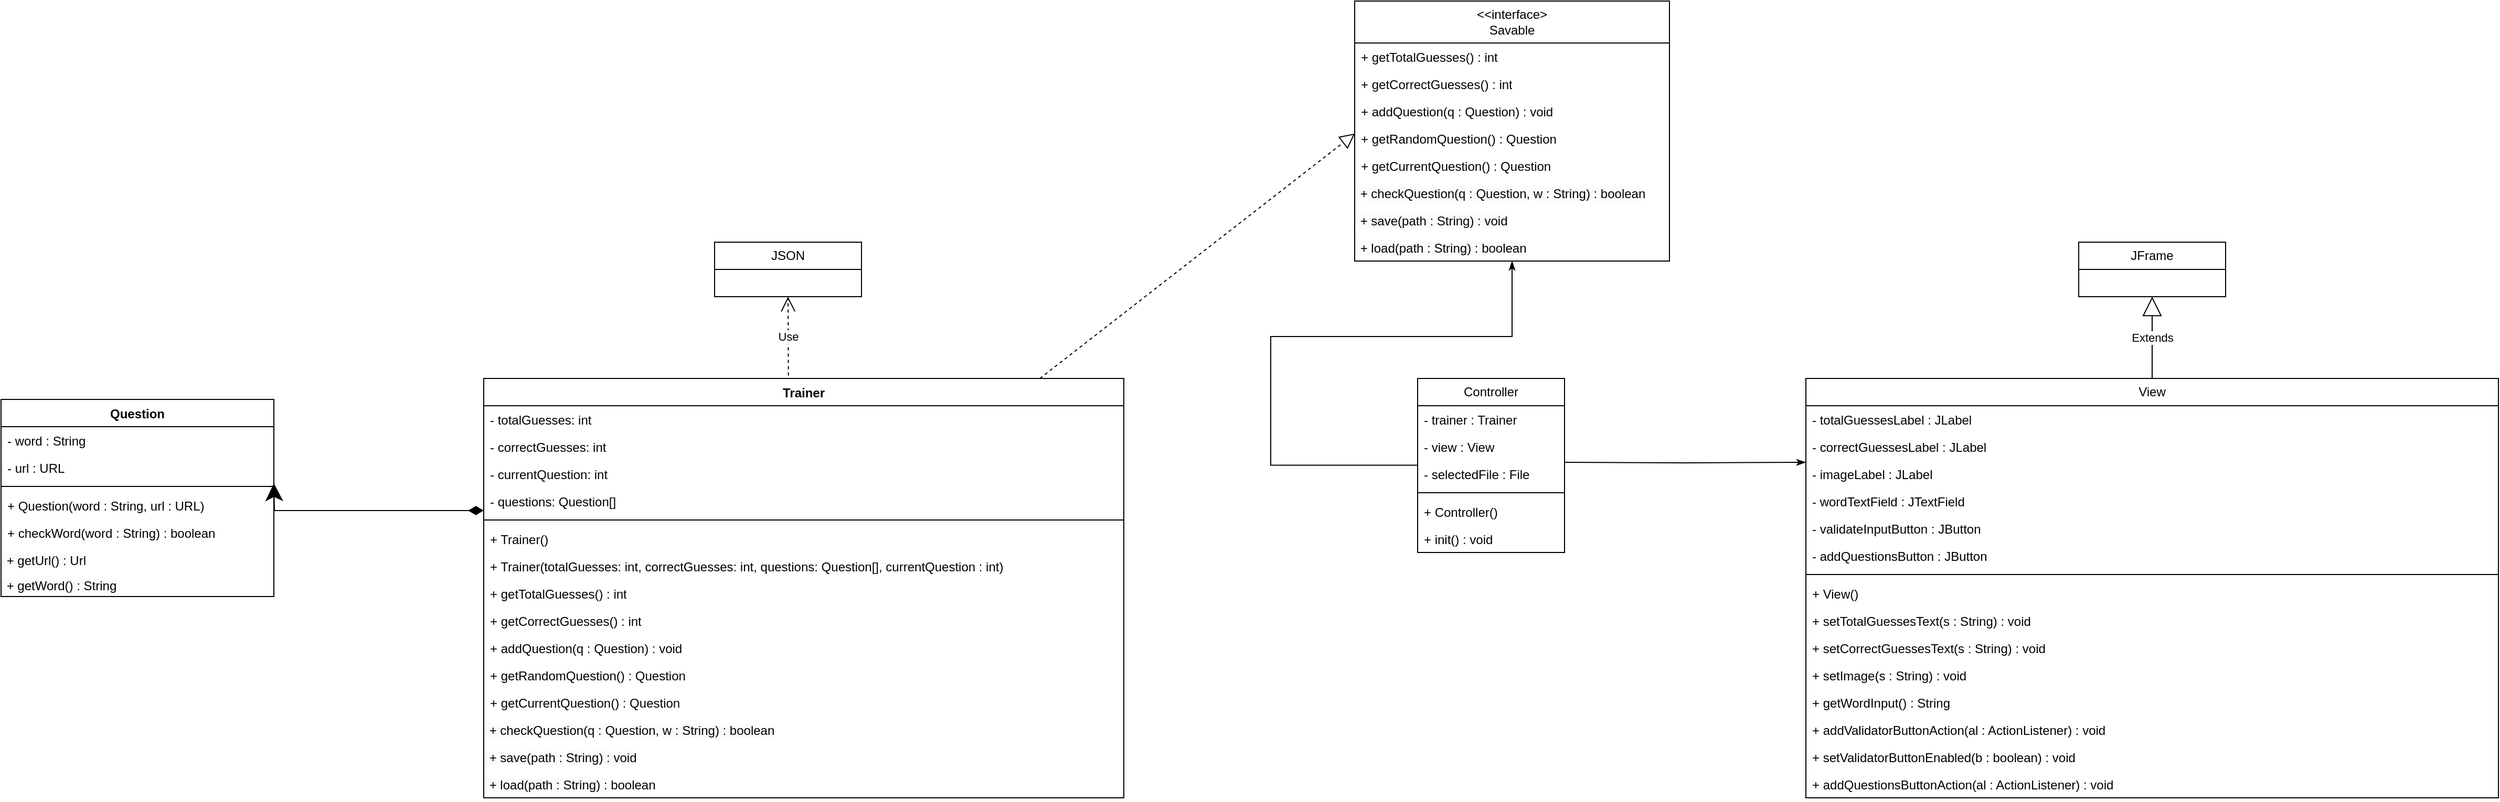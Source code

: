 <mxfile version="24.8.4">
  <diagram name="Page-1" id="Wv7z0jOXY4AHrHASjqtF">
    <mxGraphModel dx="513" dy="1382" grid="1" gridSize="10" guides="1" tooltips="1" connect="1" arrows="1" fold="1" page="1" pageScale="1" pageWidth="850" pageHeight="1100" math="0" shadow="0">
      <root>
        <mxCell id="0" />
        <mxCell id="1" parent="0" />
        <mxCell id="CK-Bx5nssYBj-pWoCNUZ-1" value="Question" style="swimlane;fontStyle=1;align=center;verticalAlign=top;childLayout=stackLayout;horizontal=1;startSize=26;horizontalStack=0;resizeParent=1;resizeParentMax=0;resizeLast=0;collapsible=1;marginBottom=0;whiteSpace=wrap;html=1;" parent="1" vertex="1">
          <mxGeometry x="50" y="170" width="260" height="188" as="geometry" />
        </mxCell>
        <mxCell id="CK-Bx5nssYBj-pWoCNUZ-2" value="- word : String" style="text;strokeColor=none;fillColor=none;align=left;verticalAlign=top;spacingLeft=4;spacingRight=4;overflow=hidden;rotatable=0;points=[[0,0.5],[1,0.5]];portConstraint=eastwest;whiteSpace=wrap;html=1;" parent="CK-Bx5nssYBj-pWoCNUZ-1" vertex="1">
          <mxGeometry y="26" width="260" height="26" as="geometry" />
        </mxCell>
        <mxCell id="CK-Bx5nssYBj-pWoCNUZ-6" value="- url : URL" style="text;strokeColor=none;fillColor=none;align=left;verticalAlign=top;spacingLeft=4;spacingRight=4;overflow=hidden;rotatable=0;points=[[0,0.5],[1,0.5]];portConstraint=eastwest;whiteSpace=wrap;html=1;" parent="CK-Bx5nssYBj-pWoCNUZ-1" vertex="1">
          <mxGeometry y="52" width="260" height="26" as="geometry" />
        </mxCell>
        <mxCell id="CK-Bx5nssYBj-pWoCNUZ-3" value="" style="line;strokeWidth=1;fillColor=none;align=left;verticalAlign=middle;spacingTop=-1;spacingLeft=3;spacingRight=3;rotatable=0;labelPosition=right;points=[];portConstraint=eastwest;strokeColor=inherit;" parent="CK-Bx5nssYBj-pWoCNUZ-1" vertex="1">
          <mxGeometry y="78" width="260" height="10" as="geometry" />
        </mxCell>
        <mxCell id="CK-Bx5nssYBj-pWoCNUZ-4" value="+ Question(word : String, url : URL)" style="text;strokeColor=none;fillColor=none;align=left;verticalAlign=top;spacingLeft=4;spacingRight=4;overflow=hidden;rotatable=0;points=[[0,0.5],[1,0.5]];portConstraint=eastwest;whiteSpace=wrap;html=1;" parent="CK-Bx5nssYBj-pWoCNUZ-1" vertex="1">
          <mxGeometry y="88" width="260" height="26" as="geometry" />
        </mxCell>
        <mxCell id="CK-Bx5nssYBj-pWoCNUZ-8" value="+ checkWord(word : String) : boolean" style="text;strokeColor=none;fillColor=none;align=left;verticalAlign=top;spacingLeft=4;spacingRight=4;overflow=hidden;rotatable=0;points=[[0,0.5],[1,0.5]];portConstraint=eastwest;whiteSpace=wrap;html=1;" parent="CK-Bx5nssYBj-pWoCNUZ-1" vertex="1">
          <mxGeometry y="114" width="260" height="26" as="geometry" />
        </mxCell>
        <mxCell id="CK-Bx5nssYBj-pWoCNUZ-9" value="&lt;span style=&quot;color: rgb(0, 0, 0); font-family: Helvetica; font-size: 12px; font-style: normal; font-variant-ligatures: normal; font-variant-caps: normal; font-weight: 400; letter-spacing: normal; orphans: 2; text-align: left; text-indent: 0px; text-transform: none; widows: 2; word-spacing: 0px; -webkit-text-stroke-width: 0px; white-space: normal; background-color: rgb(251, 251, 251); text-decoration-thickness: initial; text-decoration-style: initial; text-decoration-color: initial; display: inline !important; float: none;&quot;&gt;&amp;nbsp;+ getUrl() : Url&lt;/span&gt;" style="text;whiteSpace=wrap;html=1;" parent="CK-Bx5nssYBj-pWoCNUZ-1" vertex="1">
          <mxGeometry y="140" width="260" height="24" as="geometry" />
        </mxCell>
        <mxCell id="CK-Bx5nssYBj-pWoCNUZ-70" value="&lt;span style=&quot;color: rgb(0, 0, 0); font-family: Helvetica; font-size: 12px; font-style: normal; font-variant-ligatures: normal; font-variant-caps: normal; font-weight: 400; letter-spacing: normal; orphans: 2; text-align: left; text-indent: 0px; text-transform: none; widows: 2; word-spacing: 0px; -webkit-text-stroke-width: 0px; white-space: normal; background-color: rgb(251, 251, 251); text-decoration-thickness: initial; text-decoration-style: initial; text-decoration-color: initial; display: inline !important; float: none;&quot;&gt;&amp;nbsp;+ getWord() : String&lt;/span&gt;" style="text;whiteSpace=wrap;html=1;" parent="CK-Bx5nssYBj-pWoCNUZ-1" vertex="1">
          <mxGeometry y="164" width="260" height="24" as="geometry" />
        </mxCell>
        <mxCell id="CK-Bx5nssYBj-pWoCNUZ-15" value="Trainer" style="swimlane;fontStyle=1;align=center;verticalAlign=top;childLayout=stackLayout;horizontal=1;startSize=26;horizontalStack=0;resizeParent=1;resizeParentMax=0;resizeLast=0;collapsible=1;marginBottom=0;whiteSpace=wrap;html=1;" parent="1" vertex="1">
          <mxGeometry x="510" y="150" width="610" height="400" as="geometry" />
        </mxCell>
        <mxCell id="xOL52HfDDISdz9Cf8w7N-10" value="" style="endArrow=block;dashed=1;endFill=0;endSize=12;html=1;rounded=0;entryX=0.001;entryY=0.321;entryDx=0;entryDy=0;entryPerimeter=0;" edge="1" parent="CK-Bx5nssYBj-pWoCNUZ-15" target="xOL52HfDDISdz9Cf8w7N-5">
          <mxGeometry width="160" relative="1" as="geometry">
            <mxPoint x="530" as="sourcePoint" />
            <mxPoint x="690" as="targetPoint" />
          </mxGeometry>
        </mxCell>
        <mxCell id="CK-Bx5nssYBj-pWoCNUZ-16" value="- totalGuesses: int" style="text;strokeColor=none;fillColor=none;align=left;verticalAlign=top;spacingLeft=4;spacingRight=4;overflow=hidden;rotatable=0;points=[[0,0.5],[1,0.5]];portConstraint=eastwest;whiteSpace=wrap;html=1;" parent="CK-Bx5nssYBj-pWoCNUZ-15" vertex="1">
          <mxGeometry y="26" width="610" height="26" as="geometry" />
        </mxCell>
        <mxCell id="CK-Bx5nssYBj-pWoCNUZ-17" value="- correctGuesses: int" style="text;strokeColor=none;fillColor=none;align=left;verticalAlign=top;spacingLeft=4;spacingRight=4;overflow=hidden;rotatable=0;points=[[0,0.5],[1,0.5]];portConstraint=eastwest;whiteSpace=wrap;html=1;" parent="CK-Bx5nssYBj-pWoCNUZ-15" vertex="1">
          <mxGeometry y="52" width="610" height="26" as="geometry" />
        </mxCell>
        <mxCell id="CK-Bx5nssYBj-pWoCNUZ-33" value="- currentQuestion: int" style="text;strokeColor=none;fillColor=none;align=left;verticalAlign=top;spacingLeft=4;spacingRight=4;overflow=hidden;rotatable=0;points=[[0,0.5],[1,0.5]];portConstraint=eastwest;whiteSpace=wrap;html=1;" parent="CK-Bx5nssYBj-pWoCNUZ-15" vertex="1">
          <mxGeometry y="78" width="610" height="26" as="geometry" />
        </mxCell>
        <mxCell id="CK-Bx5nssYBj-pWoCNUZ-23" value="- questions: Question[]" style="text;strokeColor=none;fillColor=none;align=left;verticalAlign=top;spacingLeft=4;spacingRight=4;overflow=hidden;rotatable=0;points=[[0,0.5],[1,0.5]];portConstraint=eastwest;whiteSpace=wrap;html=1;" parent="CK-Bx5nssYBj-pWoCNUZ-15" vertex="1">
          <mxGeometry y="104" width="610" height="26" as="geometry" />
        </mxCell>
        <mxCell id="CK-Bx5nssYBj-pWoCNUZ-18" value="" style="line;strokeWidth=1;fillColor=none;align=left;verticalAlign=middle;spacingTop=-1;spacingLeft=3;spacingRight=3;rotatable=0;labelPosition=right;points=[];portConstraint=eastwest;strokeColor=inherit;" parent="CK-Bx5nssYBj-pWoCNUZ-15" vertex="1">
          <mxGeometry y="130" width="610" height="10" as="geometry" />
        </mxCell>
        <mxCell id="CK-Bx5nssYBj-pWoCNUZ-19" value="+ Trainer()" style="text;strokeColor=none;fillColor=none;align=left;verticalAlign=top;spacingLeft=4;spacingRight=4;overflow=hidden;rotatable=0;points=[[0,0.5],[1,0.5]];portConstraint=eastwest;whiteSpace=wrap;html=1;" parent="CK-Bx5nssYBj-pWoCNUZ-15" vertex="1">
          <mxGeometry y="140" width="610" height="26" as="geometry" />
        </mxCell>
        <mxCell id="CK-Bx5nssYBj-pWoCNUZ-40" value="+ Trainer(totalGuesses: int, correctGuesses: int, questions: Question[], currentQuestion : int)" style="text;strokeColor=none;fillColor=none;align=left;verticalAlign=top;spacingLeft=4;spacingRight=4;overflow=hidden;rotatable=0;points=[[0,0.5],[1,0.5]];portConstraint=eastwest;whiteSpace=wrap;html=1;" parent="CK-Bx5nssYBj-pWoCNUZ-15" vertex="1">
          <mxGeometry y="166" width="610" height="26" as="geometry" />
        </mxCell>
        <mxCell id="CK-Bx5nssYBj-pWoCNUZ-26" value="+ getTotalGuesses() : int" style="text;strokeColor=none;fillColor=none;align=left;verticalAlign=top;spacingLeft=4;spacingRight=4;overflow=hidden;rotatable=0;points=[[0,0.5],[1,0.5]];portConstraint=eastwest;whiteSpace=wrap;html=1;" parent="CK-Bx5nssYBj-pWoCNUZ-15" vertex="1">
          <mxGeometry y="192" width="610" height="26" as="geometry" />
        </mxCell>
        <mxCell id="CK-Bx5nssYBj-pWoCNUZ-27" value="+ getCorrectGuesses() : int" style="text;strokeColor=none;fillColor=none;align=left;verticalAlign=top;spacingLeft=4;spacingRight=4;overflow=hidden;rotatable=0;points=[[0,0.5],[1,0.5]];portConstraint=eastwest;whiteSpace=wrap;html=1;" parent="CK-Bx5nssYBj-pWoCNUZ-15" vertex="1">
          <mxGeometry y="218" width="610" height="26" as="geometry" />
        </mxCell>
        <mxCell id="CK-Bx5nssYBj-pWoCNUZ-20" value="+ addQuestion(q : Question) : void" style="text;strokeColor=none;fillColor=none;align=left;verticalAlign=top;spacingLeft=4;spacingRight=4;overflow=hidden;rotatable=0;points=[[0,0.5],[1,0.5]];portConstraint=eastwest;whiteSpace=wrap;html=1;" parent="CK-Bx5nssYBj-pWoCNUZ-15" vertex="1">
          <mxGeometry y="244" width="610" height="26" as="geometry" />
        </mxCell>
        <mxCell id="CK-Bx5nssYBj-pWoCNUZ-21" value="+ getRandomQuestion() : Question" style="text;strokeColor=none;fillColor=none;align=left;verticalAlign=top;spacingLeft=4;spacingRight=4;overflow=hidden;rotatable=0;points=[[0,0.5],[1,0.5]];portConstraint=eastwest;whiteSpace=wrap;html=1;" parent="CK-Bx5nssYBj-pWoCNUZ-15" vertex="1">
          <mxGeometry y="270" width="610" height="26" as="geometry" />
        </mxCell>
        <mxCell id="CK-Bx5nssYBj-pWoCNUZ-71" value="+ getCurrentQuestion() : Question" style="text;strokeColor=none;fillColor=none;align=left;verticalAlign=top;spacingLeft=4;spacingRight=4;overflow=hidden;rotatable=0;points=[[0,0.5],[1,0.5]];portConstraint=eastwest;whiteSpace=wrap;html=1;" parent="CK-Bx5nssYBj-pWoCNUZ-15" vertex="1">
          <mxGeometry y="296" width="610" height="26" as="geometry" />
        </mxCell>
        <mxCell id="CK-Bx5nssYBj-pWoCNUZ-22" value="&lt;span style=&quot;color: rgb(0, 0, 0); font-family: Helvetica; font-size: 12px; font-style: normal; font-variant-ligatures: normal; font-variant-caps: normal; font-weight: 400; letter-spacing: normal; orphans: 2; text-align: left; text-indent: 0px; text-transform: none; widows: 2; word-spacing: 0px; -webkit-text-stroke-width: 0px; white-space: normal; background-color: rgb(251, 251, 251); text-decoration-thickness: initial; text-decoration-style: initial; text-decoration-color: initial; display: inline !important; float: none;&quot;&gt;&amp;nbsp;+ checkQuestion(q : Question, w : String) : boolean&lt;/span&gt;" style="text;whiteSpace=wrap;html=1;" parent="CK-Bx5nssYBj-pWoCNUZ-15" vertex="1">
          <mxGeometry y="322" width="610" height="26" as="geometry" />
        </mxCell>
        <mxCell id="CK-Bx5nssYBj-pWoCNUZ-32" value="&lt;span style=&quot;color: rgb(0, 0, 0); font-family: Helvetica; font-size: 12px; font-style: normal; font-variant-ligatures: normal; font-variant-caps: normal; font-weight: 400; letter-spacing: normal; orphans: 2; text-align: left; text-indent: 0px; text-transform: none; widows: 2; word-spacing: 0px; -webkit-text-stroke-width: 0px; white-space: normal; background-color: rgb(251, 251, 251); text-decoration-thickness: initial; text-decoration-style: initial; text-decoration-color: initial; display: inline !important; float: none;&quot;&gt;&amp;nbsp;+ save(path : String) : void&lt;/span&gt;" style="text;whiteSpace=wrap;html=1;" parent="CK-Bx5nssYBj-pWoCNUZ-15" vertex="1">
          <mxGeometry y="348" width="610" height="26" as="geometry" />
        </mxCell>
        <mxCell id="CK-Bx5nssYBj-pWoCNUZ-39" value="&lt;span style=&quot;color: rgb(0, 0, 0); font-family: Helvetica; font-size: 12px; font-style: normal; font-variant-ligatures: normal; font-variant-caps: normal; font-weight: 400; letter-spacing: normal; orphans: 2; text-align: left; text-indent: 0px; text-transform: none; widows: 2; word-spacing: 0px; -webkit-text-stroke-width: 0px; white-space: normal; background-color: rgb(251, 251, 251); text-decoration-thickness: initial; text-decoration-style: initial; text-decoration-color: initial; display: inline !important; float: none;&quot;&gt;&amp;nbsp;+ load(path : String) :&amp;nbsp;&lt;/span&gt;boolean" style="text;whiteSpace=wrap;html=1;" parent="CK-Bx5nssYBj-pWoCNUZ-15" vertex="1">
          <mxGeometry y="374" width="610" height="26" as="geometry" />
        </mxCell>
        <mxCell id="CK-Bx5nssYBj-pWoCNUZ-31" value="" style="endArrow=diamondThin;html=1;endSize=12;startArrow=classic;startSize=14;startFill=1;edgeStyle=orthogonalEdgeStyle;align=left;verticalAlign=bottom;rounded=0;entryX=0;entryY=0.846;entryDx=0;entryDy=0;entryPerimeter=0;endFill=1;" parent="1" target="CK-Bx5nssYBj-pWoCNUZ-23" edge="1">
          <mxGeometry x="-1" y="3" relative="1" as="geometry">
            <mxPoint x="310" y="250" as="sourcePoint" />
            <mxPoint x="470" y="250" as="targetPoint" />
          </mxGeometry>
        </mxCell>
        <mxCell id="CK-Bx5nssYBj-pWoCNUZ-34" value="JSON" style="swimlane;fontStyle=0;childLayout=stackLayout;horizontal=1;startSize=26;fillColor=none;horizontalStack=0;resizeParent=1;resizeParentMax=0;resizeLast=0;collapsible=1;marginBottom=0;whiteSpace=wrap;html=1;" parent="1" vertex="1">
          <mxGeometry x="730" y="20" width="140" height="52" as="geometry" />
        </mxCell>
        <mxCell id="CK-Bx5nssYBj-pWoCNUZ-38" value="Use" style="endArrow=open;endSize=12;dashed=1;html=1;rounded=0;exitX=0.476;exitY=-0.007;exitDx=0;exitDy=0;exitPerimeter=0;entryX=0.5;entryY=1;entryDx=0;entryDy=0;" parent="1" source="CK-Bx5nssYBj-pWoCNUZ-15" target="CK-Bx5nssYBj-pWoCNUZ-34" edge="1">
          <mxGeometry width="160" relative="1" as="geometry">
            <mxPoint x="480" y="100" as="sourcePoint" />
            <mxPoint x="640" y="100" as="targetPoint" />
          </mxGeometry>
        </mxCell>
        <mxCell id="CK-Bx5nssYBj-pWoCNUZ-46" value="View" style="swimlane;fontStyle=0;childLayout=stackLayout;horizontal=1;startSize=26;fillColor=none;horizontalStack=0;resizeParent=1;resizeParentMax=0;resizeLast=0;collapsible=1;marginBottom=0;whiteSpace=wrap;html=1;" parent="1" vertex="1">
          <mxGeometry x="1770" y="150" width="660" height="400" as="geometry" />
        </mxCell>
        <mxCell id="CK-Bx5nssYBj-pWoCNUZ-47" value="- totalGuessesLabel : JLabel" style="text;strokeColor=none;fillColor=none;align=left;verticalAlign=top;spacingLeft=4;spacingRight=4;overflow=hidden;rotatable=0;points=[[0,0.5],[1,0.5]];portConstraint=eastwest;whiteSpace=wrap;html=1;" parent="CK-Bx5nssYBj-pWoCNUZ-46" vertex="1">
          <mxGeometry y="26" width="660" height="26" as="geometry" />
        </mxCell>
        <mxCell id="CK-Bx5nssYBj-pWoCNUZ-48" value="- correctGuessesLabel : JLabel" style="text;strokeColor=none;fillColor=none;align=left;verticalAlign=top;spacingLeft=4;spacingRight=4;overflow=hidden;rotatable=0;points=[[0,0.5],[1,0.5]];portConstraint=eastwest;whiteSpace=wrap;html=1;" parent="CK-Bx5nssYBj-pWoCNUZ-46" vertex="1">
          <mxGeometry y="52" width="660" height="26" as="geometry" />
        </mxCell>
        <mxCell id="CK-Bx5nssYBj-pWoCNUZ-49" value="- imageLabel : JLabel" style="text;strokeColor=none;fillColor=none;align=left;verticalAlign=top;spacingLeft=4;spacingRight=4;overflow=hidden;rotatable=0;points=[[0,0.5],[1,0.5]];portConstraint=eastwest;whiteSpace=wrap;html=1;" parent="CK-Bx5nssYBj-pWoCNUZ-46" vertex="1">
          <mxGeometry y="78" width="660" height="26" as="geometry" />
        </mxCell>
        <mxCell id="CK-Bx5nssYBj-pWoCNUZ-52" value="- wordTextField : JTextField" style="text;strokeColor=none;fillColor=none;align=left;verticalAlign=top;spacingLeft=4;spacingRight=4;overflow=hidden;rotatable=0;points=[[0,0.5],[1,0.5]];portConstraint=eastwest;whiteSpace=wrap;html=1;" parent="CK-Bx5nssYBj-pWoCNUZ-46" vertex="1">
          <mxGeometry y="104" width="660" height="26" as="geometry" />
        </mxCell>
        <mxCell id="CK-Bx5nssYBj-pWoCNUZ-58" value="- validateInputButton : JButton" style="text;strokeColor=none;fillColor=none;align=left;verticalAlign=top;spacingLeft=4;spacingRight=4;overflow=hidden;rotatable=0;points=[[0,0.5],[1,0.5]];portConstraint=eastwest;whiteSpace=wrap;html=1;" parent="CK-Bx5nssYBj-pWoCNUZ-46" vertex="1">
          <mxGeometry y="130" width="660" height="26" as="geometry" />
        </mxCell>
        <mxCell id="CK-Bx5nssYBj-pWoCNUZ-67" value="- addQuestionsButton : JButton" style="text;strokeColor=none;fillColor=none;align=left;verticalAlign=top;spacingLeft=4;spacingRight=4;overflow=hidden;rotatable=0;points=[[0,0.5],[1,0.5]];portConstraint=eastwest;whiteSpace=wrap;html=1;" parent="CK-Bx5nssYBj-pWoCNUZ-46" vertex="1">
          <mxGeometry y="156" width="660" height="26" as="geometry" />
        </mxCell>
        <mxCell id="CK-Bx5nssYBj-pWoCNUZ-60" value="" style="line;strokeWidth=1;fillColor=none;align=left;verticalAlign=middle;spacingTop=-1;spacingLeft=3;spacingRight=3;rotatable=0;labelPosition=right;points=[];portConstraint=eastwest;strokeColor=inherit;" parent="CK-Bx5nssYBj-pWoCNUZ-46" vertex="1">
          <mxGeometry y="182" width="660" height="10" as="geometry" />
        </mxCell>
        <mxCell id="CK-Bx5nssYBj-pWoCNUZ-61" value="+&amp;nbsp;&lt;span style=&quot;text-align: center;&quot;&gt;View&lt;/span&gt;()" style="text;strokeColor=none;fillColor=none;align=left;verticalAlign=top;spacingLeft=4;spacingRight=4;overflow=hidden;rotatable=0;points=[[0,0.5],[1,0.5]];portConstraint=eastwest;whiteSpace=wrap;html=1;" parent="CK-Bx5nssYBj-pWoCNUZ-46" vertex="1">
          <mxGeometry y="192" width="660" height="26" as="geometry" />
        </mxCell>
        <mxCell id="CK-Bx5nssYBj-pWoCNUZ-62" value="+ setTotalGuessesText(s : String) : void" style="text;strokeColor=none;fillColor=none;align=left;verticalAlign=top;spacingLeft=4;spacingRight=4;overflow=hidden;rotatable=0;points=[[0,0.5],[1,0.5]];portConstraint=eastwest;whiteSpace=wrap;html=1;" parent="CK-Bx5nssYBj-pWoCNUZ-46" vertex="1">
          <mxGeometry y="218" width="660" height="26" as="geometry" />
        </mxCell>
        <mxCell id="CK-Bx5nssYBj-pWoCNUZ-63" value="+ setCorrectGuessesText(s : String) : void" style="text;strokeColor=none;fillColor=none;align=left;verticalAlign=top;spacingLeft=4;spacingRight=4;overflow=hidden;rotatable=0;points=[[0,0.5],[1,0.5]];portConstraint=eastwest;whiteSpace=wrap;html=1;" parent="CK-Bx5nssYBj-pWoCNUZ-46" vertex="1">
          <mxGeometry y="244" width="660" height="26" as="geometry" />
        </mxCell>
        <mxCell id="CK-Bx5nssYBj-pWoCNUZ-64" value="+ setImage(s : String) : void" style="text;strokeColor=none;fillColor=none;align=left;verticalAlign=top;spacingLeft=4;spacingRight=4;overflow=hidden;rotatable=0;points=[[0,0.5],[1,0.5]];portConstraint=eastwest;whiteSpace=wrap;html=1;" parent="CK-Bx5nssYBj-pWoCNUZ-46" vertex="1">
          <mxGeometry y="270" width="660" height="26" as="geometry" />
        </mxCell>
        <mxCell id="CK-Bx5nssYBj-pWoCNUZ-65" value="+ getWordInput() : String" style="text;strokeColor=none;fillColor=none;align=left;verticalAlign=top;spacingLeft=4;spacingRight=4;overflow=hidden;rotatable=0;points=[[0,0.5],[1,0.5]];portConstraint=eastwest;whiteSpace=wrap;html=1;" parent="CK-Bx5nssYBj-pWoCNUZ-46" vertex="1">
          <mxGeometry y="296" width="660" height="26" as="geometry" />
        </mxCell>
        <mxCell id="CK-Bx5nssYBj-pWoCNUZ-66" value="+ addValidatorButtonAction(al : ActionListener) : void" style="text;strokeColor=none;fillColor=none;align=left;verticalAlign=top;spacingLeft=4;spacingRight=4;overflow=hidden;rotatable=0;points=[[0,0.5],[1,0.5]];portConstraint=eastwest;whiteSpace=wrap;html=1;" parent="CK-Bx5nssYBj-pWoCNUZ-46" vertex="1">
          <mxGeometry y="322" width="660" height="26" as="geometry" />
        </mxCell>
        <mxCell id="CK-Bx5nssYBj-pWoCNUZ-68" value="+ setValidatorButtonEnabled(b : boolean) : void" style="text;strokeColor=none;fillColor=none;align=left;verticalAlign=top;spacingLeft=4;spacingRight=4;overflow=hidden;rotatable=0;points=[[0,0.5],[1,0.5]];portConstraint=eastwest;whiteSpace=wrap;html=1;" parent="CK-Bx5nssYBj-pWoCNUZ-46" vertex="1">
          <mxGeometry y="348" width="660" height="26" as="geometry" />
        </mxCell>
        <mxCell id="CK-Bx5nssYBj-pWoCNUZ-69" value="+ addQuestionsButtonAction(al : ActionListener) : void" style="text;strokeColor=none;fillColor=none;align=left;verticalAlign=top;spacingLeft=4;spacingRight=4;overflow=hidden;rotatable=0;points=[[0,0.5],[1,0.5]];portConstraint=eastwest;whiteSpace=wrap;html=1;" parent="CK-Bx5nssYBj-pWoCNUZ-46" vertex="1">
          <mxGeometry y="374" width="660" height="26" as="geometry" />
        </mxCell>
        <mxCell id="CK-Bx5nssYBj-pWoCNUZ-50" value="JFrame" style="swimlane;fontStyle=0;childLayout=stackLayout;horizontal=1;startSize=26;fillColor=none;horizontalStack=0;resizeParent=1;resizeParentMax=0;resizeLast=0;collapsible=1;marginBottom=0;whiteSpace=wrap;html=1;" parent="1" vertex="1">
          <mxGeometry x="2030" y="20" width="140" height="52" as="geometry" />
        </mxCell>
        <mxCell id="CK-Bx5nssYBj-pWoCNUZ-51" value="Extends" style="endArrow=block;endSize=16;endFill=0;html=1;rounded=0;exitX=0.5;exitY=0;exitDx=0;exitDy=0;entryX=0.5;entryY=1;entryDx=0;entryDy=0;" parent="1" source="CK-Bx5nssYBj-pWoCNUZ-46" target="CK-Bx5nssYBj-pWoCNUZ-50" edge="1">
          <mxGeometry width="160" relative="1" as="geometry">
            <mxPoint x="2040" y="90" as="sourcePoint" />
            <mxPoint x="2200" y="90" as="targetPoint" />
          </mxGeometry>
        </mxCell>
        <mxCell id="CK-Bx5nssYBj-pWoCNUZ-72" value="Controller" style="swimlane;fontStyle=0;childLayout=stackLayout;horizontal=1;startSize=26;fillColor=none;horizontalStack=0;resizeParent=1;resizeParentMax=0;resizeLast=0;collapsible=1;marginBottom=0;whiteSpace=wrap;html=1;" parent="1" vertex="1">
          <mxGeometry x="1400" y="150" width="140" height="166" as="geometry" />
        </mxCell>
        <mxCell id="CK-Bx5nssYBj-pWoCNUZ-73" value="- trainer : Trainer" style="text;strokeColor=none;fillColor=none;align=left;verticalAlign=top;spacingLeft=4;spacingRight=4;overflow=hidden;rotatable=0;points=[[0,0.5],[1,0.5]];portConstraint=eastwest;whiteSpace=wrap;html=1;" parent="CK-Bx5nssYBj-pWoCNUZ-72" vertex="1">
          <mxGeometry y="26" width="140" height="26" as="geometry" />
        </mxCell>
        <mxCell id="CK-Bx5nssYBj-pWoCNUZ-74" value="- view : View" style="text;strokeColor=none;fillColor=none;align=left;verticalAlign=top;spacingLeft=4;spacingRight=4;overflow=hidden;rotatable=0;points=[[0,0.5],[1,0.5]];portConstraint=eastwest;whiteSpace=wrap;html=1;" parent="CK-Bx5nssYBj-pWoCNUZ-72" vertex="1">
          <mxGeometry y="52" width="140" height="26" as="geometry" />
        </mxCell>
        <mxCell id="CK-Bx5nssYBj-pWoCNUZ-75" value="- selectedFile : File" style="text;strokeColor=none;fillColor=none;align=left;verticalAlign=top;spacingLeft=4;spacingRight=4;overflow=hidden;rotatable=0;points=[[0,0.5],[1,0.5]];portConstraint=eastwest;whiteSpace=wrap;html=1;" parent="CK-Bx5nssYBj-pWoCNUZ-72" vertex="1">
          <mxGeometry y="78" width="140" height="26" as="geometry" />
        </mxCell>
        <mxCell id="CK-Bx5nssYBj-pWoCNUZ-76" value="" style="line;strokeWidth=1;fillColor=none;align=left;verticalAlign=middle;spacingTop=-1;spacingLeft=3;spacingRight=3;rotatable=0;labelPosition=right;points=[];portConstraint=eastwest;strokeColor=inherit;" parent="CK-Bx5nssYBj-pWoCNUZ-72" vertex="1">
          <mxGeometry y="104" width="140" height="10" as="geometry" />
        </mxCell>
        <mxCell id="CK-Bx5nssYBj-pWoCNUZ-77" value="+ Controller()" style="text;strokeColor=none;fillColor=none;align=left;verticalAlign=top;spacingLeft=4;spacingRight=4;overflow=hidden;rotatable=0;points=[[0,0.5],[1,0.5]];portConstraint=eastwest;whiteSpace=wrap;html=1;" parent="CK-Bx5nssYBj-pWoCNUZ-72" vertex="1">
          <mxGeometry y="114" width="140" height="26" as="geometry" />
        </mxCell>
        <mxCell id="CK-Bx5nssYBj-pWoCNUZ-78" value="+ init() : void" style="text;strokeColor=none;fillColor=none;align=left;verticalAlign=top;spacingLeft=4;spacingRight=4;overflow=hidden;rotatable=0;points=[[0,0.5],[1,0.5]];portConstraint=eastwest;whiteSpace=wrap;html=1;" parent="CK-Bx5nssYBj-pWoCNUZ-72" vertex="1">
          <mxGeometry y="140" width="140" height="26" as="geometry" />
        </mxCell>
        <mxCell id="CK-Bx5nssYBj-pWoCNUZ-79" value="" style="endArrow=classicThin;html=1;edgeStyle=orthogonalEdgeStyle;rounded=0;entryX=0;entryY=0.077;entryDx=0;entryDy=0;entryPerimeter=0;startArrow=none;startFill=0;endFill=1;" parent="1" target="CK-Bx5nssYBj-pWoCNUZ-49" edge="1">
          <mxGeometry relative="1" as="geometry">
            <mxPoint x="1540" y="230" as="sourcePoint" />
            <mxPoint x="1700" y="230" as="targetPoint" />
          </mxGeometry>
        </mxCell>
        <mxCell id="CK-Bx5nssYBj-pWoCNUZ-82" value="" style="endArrow=none;html=1;edgeStyle=orthogonalEdgeStyle;rounded=0;entryX=0;entryY=0.077;entryDx=0;entryDy=0;entryPerimeter=0;startArrow=classicThin;startFill=1;endFill=0;" parent="1" edge="1" source="xOL52HfDDISdz9Cf8w7N-9">
          <mxGeometry relative="1" as="geometry">
            <mxPoint x="1120.0" y="232.242" as="sourcePoint" />
            <mxPoint x="1400" y="232.76" as="targetPoint" />
            <Array as="points">
              <mxPoint x="1490" y="110" />
              <mxPoint x="1260" y="110" />
              <mxPoint x="1260" y="233" />
            </Array>
          </mxGeometry>
        </mxCell>
        <mxCell id="xOL52HfDDISdz9Cf8w7N-1" value="&lt;div&gt;&amp;lt;&amp;lt;interface&amp;gt;&lt;/div&gt;Savable" style="swimlane;fontStyle=0;childLayout=stackLayout;horizontal=1;startSize=40;fillColor=none;horizontalStack=0;resizeParent=1;resizeParentMax=0;resizeLast=0;collapsible=1;marginBottom=0;whiteSpace=wrap;html=1;" vertex="1" parent="1">
          <mxGeometry x="1340" y="-210" width="300" height="248" as="geometry" />
        </mxCell>
        <mxCell id="xOL52HfDDISdz9Cf8w7N-2" value="+ getTotalGuesses() : int" style="text;strokeColor=none;fillColor=none;align=left;verticalAlign=top;spacingLeft=4;spacingRight=4;overflow=hidden;rotatable=0;points=[[0,0.5],[1,0.5]];portConstraint=eastwest;whiteSpace=wrap;html=1;" vertex="1" parent="xOL52HfDDISdz9Cf8w7N-1">
          <mxGeometry y="40" width="300" height="26" as="geometry" />
        </mxCell>
        <mxCell id="xOL52HfDDISdz9Cf8w7N-3" value="+ getCorrectGuesses() : int" style="text;strokeColor=none;fillColor=none;align=left;verticalAlign=top;spacingLeft=4;spacingRight=4;overflow=hidden;rotatable=0;points=[[0,0.5],[1,0.5]];portConstraint=eastwest;whiteSpace=wrap;html=1;" vertex="1" parent="xOL52HfDDISdz9Cf8w7N-1">
          <mxGeometry y="66" width="300" height="26" as="geometry" />
        </mxCell>
        <mxCell id="xOL52HfDDISdz9Cf8w7N-4" value="+ addQuestion(q : Question) : void" style="text;strokeColor=none;fillColor=none;align=left;verticalAlign=top;spacingLeft=4;spacingRight=4;overflow=hidden;rotatable=0;points=[[0,0.5],[1,0.5]];portConstraint=eastwest;whiteSpace=wrap;html=1;" vertex="1" parent="xOL52HfDDISdz9Cf8w7N-1">
          <mxGeometry y="92" width="300" height="26" as="geometry" />
        </mxCell>
        <mxCell id="xOL52HfDDISdz9Cf8w7N-5" value="+ getRandomQuestion() : Question" style="text;strokeColor=none;fillColor=none;align=left;verticalAlign=top;spacingLeft=4;spacingRight=4;overflow=hidden;rotatable=0;points=[[0,0.5],[1,0.5]];portConstraint=eastwest;whiteSpace=wrap;html=1;" vertex="1" parent="xOL52HfDDISdz9Cf8w7N-1">
          <mxGeometry y="118" width="300" height="26" as="geometry" />
        </mxCell>
        <mxCell id="xOL52HfDDISdz9Cf8w7N-6" value="+ getCurrentQuestion() : Question" style="text;strokeColor=none;fillColor=none;align=left;verticalAlign=top;spacingLeft=4;spacingRight=4;overflow=hidden;rotatable=0;points=[[0,0.5],[1,0.5]];portConstraint=eastwest;whiteSpace=wrap;html=1;" vertex="1" parent="xOL52HfDDISdz9Cf8w7N-1">
          <mxGeometry y="144" width="300" height="26" as="geometry" />
        </mxCell>
        <mxCell id="xOL52HfDDISdz9Cf8w7N-7" value="&lt;span style=&quot;color: rgb(0, 0, 0); font-family: Helvetica; font-size: 12px; font-style: normal; font-variant-ligatures: normal; font-variant-caps: normal; font-weight: 400; letter-spacing: normal; orphans: 2; text-align: left; text-indent: 0px; text-transform: none; widows: 2; word-spacing: 0px; -webkit-text-stroke-width: 0px; white-space: normal; background-color: rgb(251, 251, 251); text-decoration-thickness: initial; text-decoration-style: initial; text-decoration-color: initial; display: inline !important; float: none;&quot;&gt;&amp;nbsp;+ checkQuestion(q : Question, w : String) : boolean&lt;/span&gt;" style="text;whiteSpace=wrap;html=1;" vertex="1" parent="xOL52HfDDISdz9Cf8w7N-1">
          <mxGeometry y="170" width="300" height="26" as="geometry" />
        </mxCell>
        <mxCell id="xOL52HfDDISdz9Cf8w7N-8" value="&lt;span style=&quot;color: rgb(0, 0, 0); font-family: Helvetica; font-size: 12px; font-style: normal; font-variant-ligatures: normal; font-variant-caps: normal; font-weight: 400; letter-spacing: normal; orphans: 2; text-align: left; text-indent: 0px; text-transform: none; widows: 2; word-spacing: 0px; -webkit-text-stroke-width: 0px; white-space: normal; background-color: rgb(251, 251, 251); text-decoration-thickness: initial; text-decoration-style: initial; text-decoration-color: initial; display: inline !important; float: none;&quot;&gt;&amp;nbsp;+ save(path : String) : void&lt;/span&gt;" style="text;whiteSpace=wrap;html=1;" vertex="1" parent="xOL52HfDDISdz9Cf8w7N-1">
          <mxGeometry y="196" width="300" height="26" as="geometry" />
        </mxCell>
        <mxCell id="xOL52HfDDISdz9Cf8w7N-9" value="&lt;span style=&quot;color: rgb(0, 0, 0); font-family: Helvetica; font-size: 12px; font-style: normal; font-variant-ligatures: normal; font-variant-caps: normal; font-weight: 400; letter-spacing: normal; orphans: 2; text-align: left; text-indent: 0px; text-transform: none; widows: 2; word-spacing: 0px; -webkit-text-stroke-width: 0px; white-space: normal; background-color: rgb(251, 251, 251); text-decoration-thickness: initial; text-decoration-style: initial; text-decoration-color: initial; display: inline !important; float: none;&quot;&gt;&amp;nbsp;+ load(path : String) : boolean&lt;/span&gt;" style="text;whiteSpace=wrap;html=1;" vertex="1" parent="xOL52HfDDISdz9Cf8w7N-1">
          <mxGeometry y="222" width="300" height="26" as="geometry" />
        </mxCell>
      </root>
    </mxGraphModel>
  </diagram>
</mxfile>
